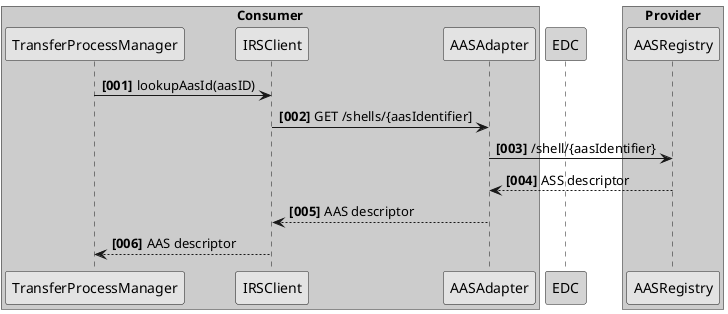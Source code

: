 @startuml
'https://plantuml.com/sequence-diagram
skinparam monochrome true
skinparam shadowing false
autonumber "<b>[000]"
box "Consumer" #LightBlue
TransferProcessManager -> IRSClient: lookupAasId(aasID)
IRSClient -> AASAdapter: GET /shells/{aasIdentifier]
end box
participant "EDC" as L #99FF99
box "Provider" #LightBlue
AASAdapter -> AASRegistry: /shell/{aasIdentifier}
AASAdapter <-- AASRegistry: ASS descriptor
IRSClient <-- AASAdapter: AAS descriptor
TransferProcessManager <-- IRSClient: AAS descriptor
@enduml